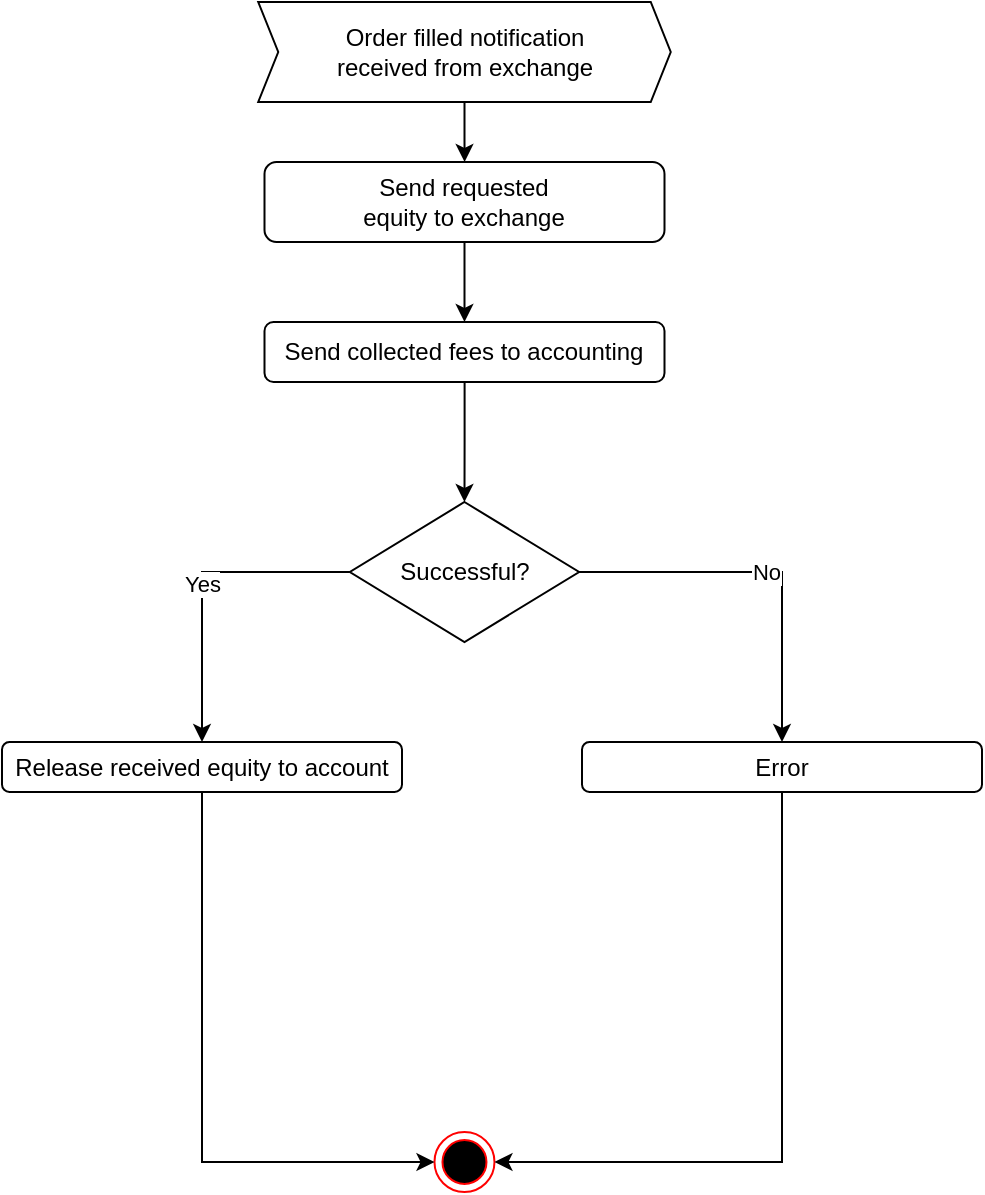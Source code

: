 <mxfile version="13.10.0" type="github"><diagram id="h0yh4uh9Ou2qqzZrw4VW" name="Page-1"><mxGraphModel dx="1038" dy="491" grid="1" gridSize="10" guides="1" tooltips="1" connect="1" arrows="1" fold="1" page="1" pageScale="1" pageWidth="850" pageHeight="1100" math="0" shadow="0"><root><mxCell id="0"/><mxCell id="1" parent="0"/><mxCell id="OsMlclKe9sGLii8gvVtk-3" value="Yes" style="edgeStyle=orthogonalEdgeStyle;rounded=0;orthogonalLoop=1;jettySize=auto;html=1;entryX=0.5;entryY=0;entryDx=0;entryDy=0;" parent="1" edge="1"><mxGeometry relative="1" as="geometry"><mxPoint x="665" y="450" as="targetPoint"/></mxGeometry></mxCell><mxCell id="U1gIK-Ml1kVYt0ZC6_mx-13" style="edgeStyle=orthogonalEdgeStyle;rounded=0;orthogonalLoop=1;jettySize=auto;html=1;entryX=0.5;entryY=0;entryDx=0;entryDy=0;exitX=0.5;exitY=1;exitDx=0;exitDy=0;" parent="1" edge="1"><mxGeometry relative="1" as="geometry"><Array as="points"/><mxPoint x="220" y="420" as="sourcePoint"/></mxGeometry></mxCell><mxCell id="CvozXVyJyX2lD8ZnYhm1-27" value="" style="ellipse;html=1;shape=endState;fillColor=#000000;strokeColor=#ff0000;" parent="1" vertex="1"><mxGeometry x="406.24" y="595" width="30" height="30" as="geometry"/></mxCell><mxCell id="VSlNwRkXBHqi9DPdbiYh-8" value="Yes" style="edgeStyle=orthogonalEdgeStyle;rounded=0;orthogonalLoop=1;jettySize=auto;html=1;exitX=0;exitY=0.5;exitDx=0;exitDy=0;" parent="1" source="CvozXVyJyX2lD8ZnYhm1-31" target="NJLehydsSoXbE_FqP2UY-3" edge="1"><mxGeometry relative="1" as="geometry"/></mxCell><mxCell id="VSlNwRkXBHqi9DPdbiYh-9" value="No" style="edgeStyle=orthogonalEdgeStyle;rounded=0;orthogonalLoop=1;jettySize=auto;html=1;entryX=0.5;entryY=0;entryDx=0;entryDy=0;" parent="1" source="CvozXVyJyX2lD8ZnYhm1-31" target="CvozXVyJyX2lD8ZnYhm1-34" edge="1"><mxGeometry relative="1" as="geometry"/></mxCell><mxCell id="CvozXVyJyX2lD8ZnYhm1-31" value="Successful?" style="rhombus;whiteSpace=wrap;html=1;" parent="1" vertex="1"><mxGeometry x="363.93" y="280" width="114.63" height="70" as="geometry"/></mxCell><mxCell id="HsVSo0U-j4XlrCOuTjKA-2" style="edgeStyle=orthogonalEdgeStyle;rounded=0;orthogonalLoop=1;jettySize=auto;html=1;entryX=1;entryY=0.5;entryDx=0;entryDy=0;exitX=0.5;exitY=1;exitDx=0;exitDy=0;" edge="1" parent="1" source="CvozXVyJyX2lD8ZnYhm1-34" target="CvozXVyJyX2lD8ZnYhm1-27"><mxGeometry relative="1" as="geometry"><mxPoint x="521.24" y="532.5" as="targetPoint"/></mxGeometry></mxCell><mxCell id="CvozXVyJyX2lD8ZnYhm1-34" value="Error" style="rounded=1;whiteSpace=wrap;html=1;fillColor=#FFFFFF;" parent="1" vertex="1"><mxGeometry x="480" y="400" width="200" height="25" as="geometry"/></mxCell><mxCell id="VSlNwRkXBHqi9DPdbiYh-3" style="edgeStyle=orthogonalEdgeStyle;rounded=0;orthogonalLoop=1;jettySize=auto;html=1;entryX=0.5;entryY=0;entryDx=0;entryDy=0;" parent="1" source="VSlNwRkXBHqi9DPdbiYh-4" target="CvozXVyJyX2lD8ZnYhm1-31" edge="1"><mxGeometry relative="1" as="geometry"><mxPoint x="421.25" y="280" as="targetPoint"/></mxGeometry></mxCell><mxCell id="VSlNwRkXBHqi9DPdbiYh-1" value="Send requested &lt;br&gt;equity to exchange" style="rounded=1;whiteSpace=wrap;html=1;fillColor=#FFFFFF;" parent="1" vertex="1"><mxGeometry x="321.25" y="110" width="200" height="40" as="geometry"/></mxCell><mxCell id="VSlNwRkXBHqi9DPdbiYh-4" value="Send collected fees to accounting" style="rounded=1;whiteSpace=wrap;html=1;fillColor=#FFFFFF;" parent="1" vertex="1"><mxGeometry x="321.25" y="190" width="200" height="30" as="geometry"/></mxCell><mxCell id="VSlNwRkXBHqi9DPdbiYh-5" style="edgeStyle=orthogonalEdgeStyle;rounded=0;orthogonalLoop=1;jettySize=auto;html=1;entryX=0.5;entryY=0;entryDx=0;entryDy=0;" parent="1" source="VSlNwRkXBHqi9DPdbiYh-1" target="VSlNwRkXBHqi9DPdbiYh-4" edge="1"><mxGeometry relative="1" as="geometry"><mxPoint x="421.25" y="145" as="sourcePoint"/><mxPoint x="421.25" y="260" as="targetPoint"/></mxGeometry></mxCell><mxCell id="NJLehydsSoXbE_FqP2UY-2" style="edgeStyle=orthogonalEdgeStyle;rounded=0;orthogonalLoop=1;jettySize=auto;html=1;" parent="1" source="NJLehydsSoXbE_FqP2UY-1" target="VSlNwRkXBHqi9DPdbiYh-1" edge="1"><mxGeometry relative="1" as="geometry"/></mxCell><mxCell id="NJLehydsSoXbE_FqP2UY-1" value="Order filled notification &lt;br&gt;received from exchange" style="html=1;shadow=0;dashed=0;align=center;verticalAlign=middle;shape=mxgraph.arrows2.arrow;dy=0;dx=10;notch=10;" parent="1" vertex="1"><mxGeometry x="318.12" y="30" width="206.25" height="50" as="geometry"/></mxCell><mxCell id="HsVSo0U-j4XlrCOuTjKA-3" style="edgeStyle=orthogonalEdgeStyle;rounded=0;orthogonalLoop=1;jettySize=auto;html=1;entryX=0;entryY=0.5;entryDx=0;entryDy=0;exitX=0.5;exitY=1;exitDx=0;exitDy=0;" edge="1" parent="1" source="NJLehydsSoXbE_FqP2UY-3" target="CvozXVyJyX2lD8ZnYhm1-27"><mxGeometry relative="1" as="geometry"/></mxCell><mxCell id="NJLehydsSoXbE_FqP2UY-3" value="Release received equity to account" style="rounded=1;whiteSpace=wrap;html=1;fillColor=#FFFFFF;" parent="1" vertex="1"><mxGeometry x="190" y="400" width="200" height="25" as="geometry"/></mxCell></root></mxGraphModel></diagram></mxfile>